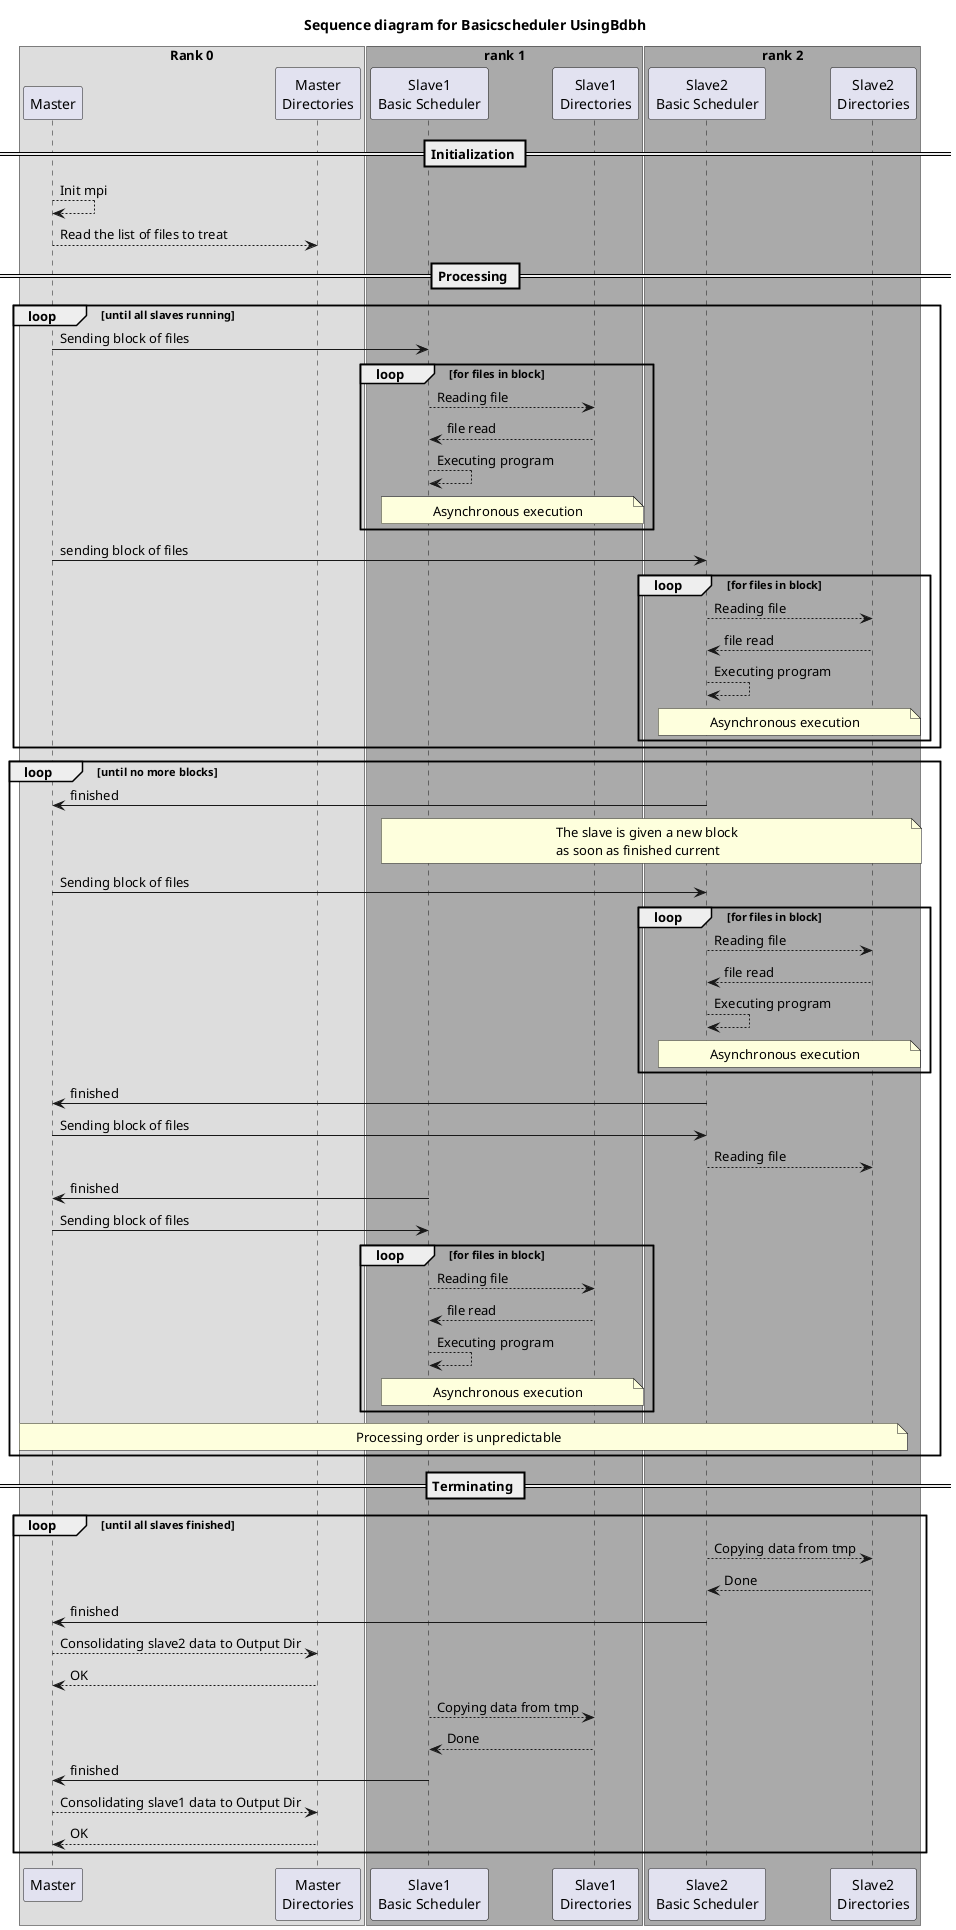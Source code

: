 @startuml
title Sequence diagram for Basicscheduler UsingBdbh

box "Rank 0"
participant Master
participant "Master\nDirectories" as md
end box
box "rank 1" #aaaaaa
participant "Slave1\nBasic Scheduler" as s1bs
participant "Slave1\nDirectories" as s1d
end box
box "rank 2" #aaaaaa
participant "Slave2\nBasic Scheduler" as s2bs
participant "Slave2\nDirectories" as s2d
end box

== Initialization ==
Master --> Master: Init mpi
Master --> md: Read the list of files to treat

== Processing ==
loop until all slaves running
	Master -> s1bs: Sending block of files
	loop for files in block
		s1bs --> s1d: Reading file
		s1d --> s1bs: file read
		s1bs --> s1bs: Executing program
		Note over s1bs,s1d: Asynchronous execution
	end loop
	Master -> s2bs: sending block of files
	loop for files in block
		s2bs --> s2d: Reading file
		s2d --> s2bs: file read
		s2bs --> s2bs: Executing program
		Note over s2bs,s2d: Asynchronous execution
	end loop
end

loop until no more blocks
	s2bs -> Master: finished
	Note over s1bs, s2d
	   The slave is given a new block
	   as soon as finished current
	end note
	Master -> s2bs: Sending block of files
	loop for files in block
		s2bs --> s2d: Reading file
		s2d --> s2bs: file read
		s2bs --> s2bs: Executing program
		Note over s2bs,s2d: Asynchronous execution
	end loop

	s2bs -> Master: finished
	Master -> s2bs: Sending block of files
	s2bs --> s2d: Reading file
	
	s1bs -> Master: finished
	Master -> s1bs: Sending block of files
	loop for files in block
		s1bs --> s1d: Reading file
		s1d --> s1bs: file read
		s1bs --> s1bs: Executing program
		Note over s1bs,s1d: Asynchronous execution
	end loop
	Note over Master,s2d
	   Processing order is unpredictable
	end note
end

== Terminating ==
loop until all slaves finished
	s2bs --> s2d: Copying data from tmp
	s2d --> s2bs: Done
	s2bs -> Master: finished
	Master --> md: Consolidating slave2 data to Output Dir
	md --> Master: OK
	s1bs --> s1d: Copying data from tmp
	s1d --> s1bs: Done
	s1bs -> Master: finished
	Master --> md: Consolidating slave1 data to Output Dir
	md --> Master: OK
end

@enduml

